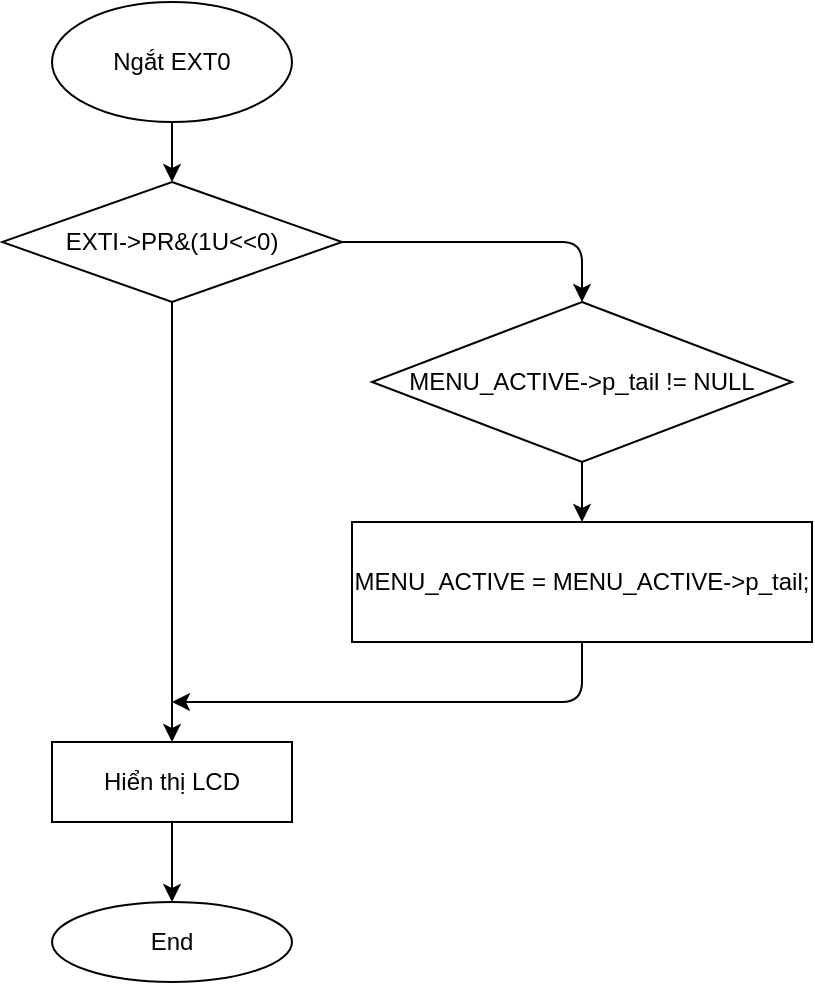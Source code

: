 <mxfile version="13.9.9" type="device"><diagram id="C5RBs43oDa-KdzZeNtuy" name="Page-1"><mxGraphModel dx="1264" dy="592" grid="1" gridSize="10" guides="1" tooltips="1" connect="1" arrows="1" fold="1" page="1" pageScale="1" pageWidth="827" pageHeight="1169" math="0" shadow="0"><root><mxCell id="WIyWlLk6GJQsqaUBKTNV-0"/><mxCell id="WIyWlLk6GJQsqaUBKTNV-1" parent="WIyWlLk6GJQsqaUBKTNV-0"/><mxCell id="60rwKQIYNgzSZ2Kw5YkD-0" value="" style="ellipse;whiteSpace=wrap;html=1;" vertex="1" parent="WIyWlLk6GJQsqaUBKTNV-1"><mxGeometry x="300" y="50" width="120" height="60" as="geometry"/></mxCell><mxCell id="60rwKQIYNgzSZ2Kw5YkD-1" value="Ngắt EXT0" style="text;html=1;strokeColor=none;fillColor=none;align=center;verticalAlign=middle;whiteSpace=wrap;rounded=0;" vertex="1" parent="WIyWlLk6GJQsqaUBKTNV-1"><mxGeometry x="320" y="70" width="80" height="20" as="geometry"/></mxCell><mxCell id="60rwKQIYNgzSZ2Kw5YkD-3" value="EXTI-&amp;gt;PR&amp;amp;(1U&amp;lt;&amp;lt;0)" style="rhombus;whiteSpace=wrap;html=1;" vertex="1" parent="WIyWlLk6GJQsqaUBKTNV-1"><mxGeometry x="275" y="140" width="170" height="60" as="geometry"/></mxCell><mxCell id="60rwKQIYNgzSZ2Kw5YkD-4" value="" style="endArrow=classic;html=1;exitX=0.5;exitY=1;exitDx=0;exitDy=0;entryX=0.5;entryY=0;entryDx=0;entryDy=0;" edge="1" parent="WIyWlLk6GJQsqaUBKTNV-1" source="60rwKQIYNgzSZ2Kw5YkD-0" target="60rwKQIYNgzSZ2Kw5YkD-3"><mxGeometry width="50" height="50" relative="1" as="geometry"><mxPoint x="390" y="320" as="sourcePoint"/><mxPoint x="440" y="270" as="targetPoint"/></mxGeometry></mxCell><mxCell id="60rwKQIYNgzSZ2Kw5YkD-5" value="" style="endArrow=classic;html=1;exitX=1;exitY=0.5;exitDx=0;exitDy=0;entryX=0.5;entryY=0;entryDx=0;entryDy=0;" edge="1" parent="WIyWlLk6GJQsqaUBKTNV-1" source="60rwKQIYNgzSZ2Kw5YkD-3" target="60rwKQIYNgzSZ2Kw5YkD-6"><mxGeometry width="50" height="50" relative="1" as="geometry"><mxPoint x="390" y="320" as="sourcePoint"/><mxPoint x="440" y="270" as="targetPoint"/><Array as="points"><mxPoint x="565" y="170"/></Array></mxGeometry></mxCell><mxCell id="60rwKQIYNgzSZ2Kw5YkD-6" value="MENU_ACTIVE-&amp;gt;p_tail != NULL" style="rhombus;whiteSpace=wrap;html=1;" vertex="1" parent="WIyWlLk6GJQsqaUBKTNV-1"><mxGeometry x="460" y="200" width="210" height="80" as="geometry"/></mxCell><mxCell id="60rwKQIYNgzSZ2Kw5YkD-7" value="MENU_ACTIVE = MENU_ACTIVE-&amp;gt;p_tail;" style="rounded=0;whiteSpace=wrap;html=1;" vertex="1" parent="WIyWlLk6GJQsqaUBKTNV-1"><mxGeometry x="450" y="310" width="230" height="60" as="geometry"/></mxCell><mxCell id="60rwKQIYNgzSZ2Kw5YkD-8" value="" style="endArrow=classic;html=1;exitX=0.5;exitY=1;exitDx=0;exitDy=0;entryX=0.5;entryY=0;entryDx=0;entryDy=0;" edge="1" parent="WIyWlLk6GJQsqaUBKTNV-1" source="60rwKQIYNgzSZ2Kw5YkD-6" target="60rwKQIYNgzSZ2Kw5YkD-7"><mxGeometry width="50" height="50" relative="1" as="geometry"><mxPoint x="390" y="320" as="sourcePoint"/><mxPoint x="440" y="270" as="targetPoint"/></mxGeometry></mxCell><mxCell id="60rwKQIYNgzSZ2Kw5YkD-9" value="Hiển thị LCD" style="rounded=0;whiteSpace=wrap;html=1;" vertex="1" parent="WIyWlLk6GJQsqaUBKTNV-1"><mxGeometry x="300" y="420" width="120" height="40" as="geometry"/></mxCell><mxCell id="60rwKQIYNgzSZ2Kw5YkD-10" value="" style="endArrow=classic;html=1;exitX=0.5;exitY=1;exitDx=0;exitDy=0;entryX=0.5;entryY=0;entryDx=0;entryDy=0;" edge="1" parent="WIyWlLk6GJQsqaUBKTNV-1" source="60rwKQIYNgzSZ2Kw5YkD-3" target="60rwKQIYNgzSZ2Kw5YkD-9"><mxGeometry width="50" height="50" relative="1" as="geometry"><mxPoint x="390" y="320" as="sourcePoint"/><mxPoint x="440" y="270" as="targetPoint"/></mxGeometry></mxCell><mxCell id="60rwKQIYNgzSZ2Kw5YkD-11" value="" style="endArrow=classic;html=1;exitX=0.5;exitY=1;exitDx=0;exitDy=0;" edge="1" parent="WIyWlLk6GJQsqaUBKTNV-1" source="60rwKQIYNgzSZ2Kw5YkD-7"><mxGeometry width="50" height="50" relative="1" as="geometry"><mxPoint x="390" y="320" as="sourcePoint"/><mxPoint x="360" y="400" as="targetPoint"/><Array as="points"><mxPoint x="565" y="400"/></Array></mxGeometry></mxCell><mxCell id="60rwKQIYNgzSZ2Kw5YkD-12" value="End" style="ellipse;whiteSpace=wrap;html=1;" vertex="1" parent="WIyWlLk6GJQsqaUBKTNV-1"><mxGeometry x="300" y="500" width="120" height="40" as="geometry"/></mxCell><mxCell id="60rwKQIYNgzSZ2Kw5YkD-13" value="" style="endArrow=classic;html=1;exitX=0.5;exitY=1;exitDx=0;exitDy=0;" edge="1" parent="WIyWlLk6GJQsqaUBKTNV-1" source="60rwKQIYNgzSZ2Kw5YkD-9"><mxGeometry width="50" height="50" relative="1" as="geometry"><mxPoint x="390" y="320" as="sourcePoint"/><mxPoint x="360" y="500" as="targetPoint"/></mxGeometry></mxCell></root></mxGraphModel></diagram></mxfile>